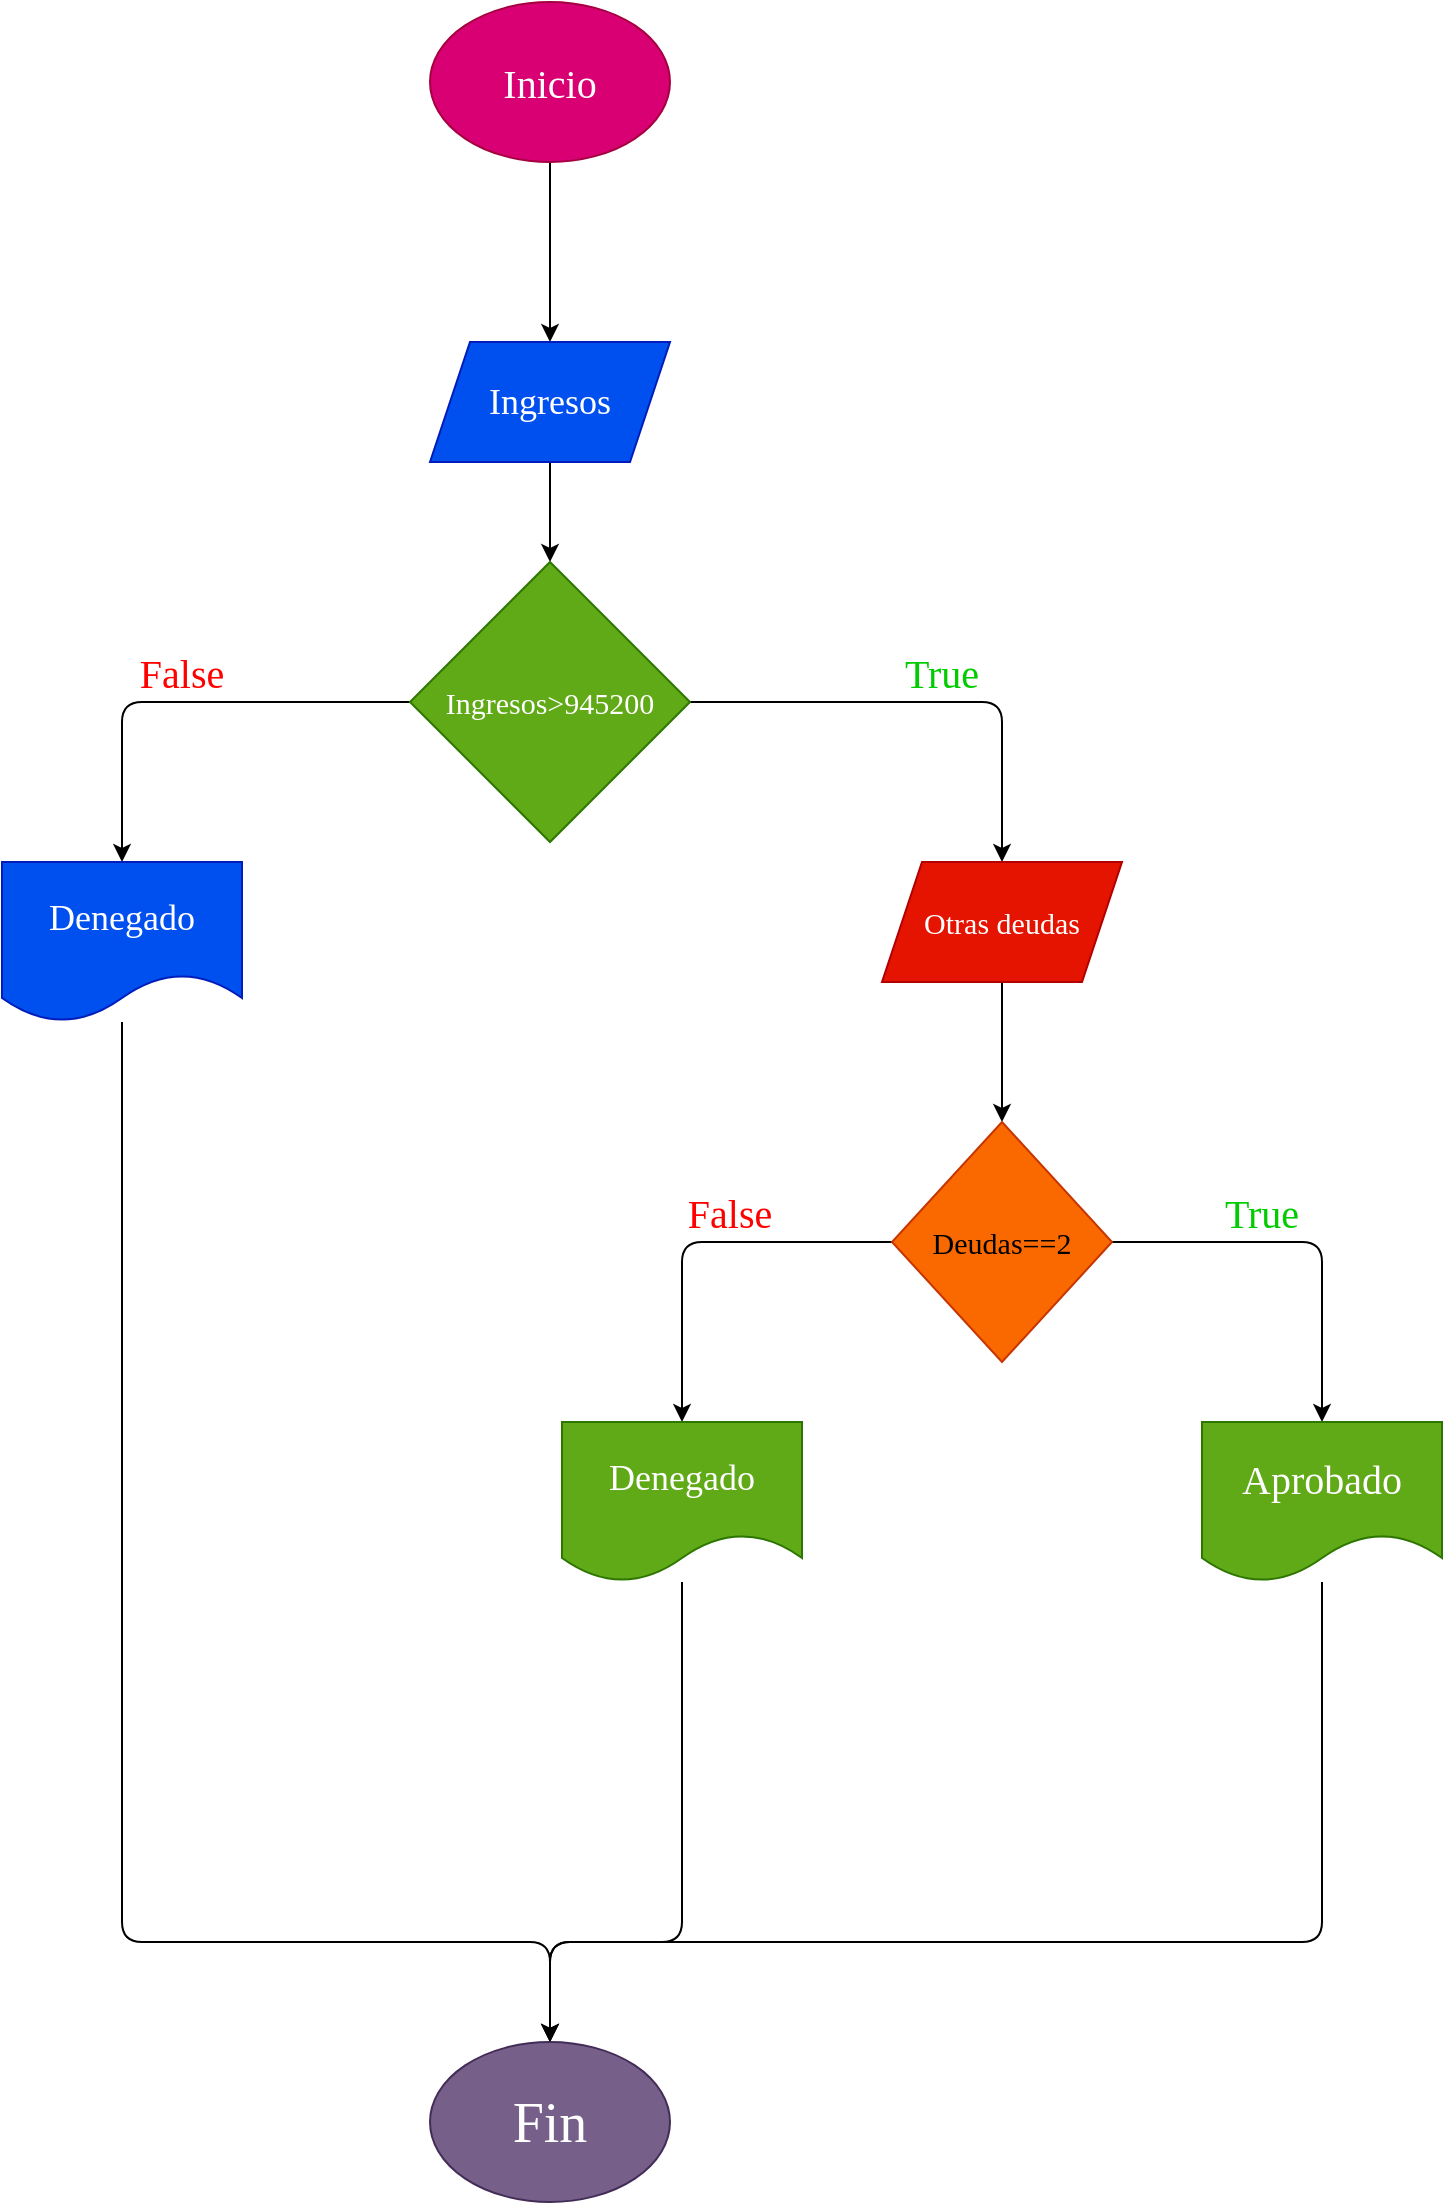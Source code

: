 <mxfile>
    <diagram id="cN3Jd-2PcbY8FcGUmuRr" name="Página-1">
        <mxGraphModel dx="650" dy="383" grid="1" gridSize="10" guides="1" tooltips="1" connect="1" arrows="1" fold="1" page="1" pageScale="1" pageWidth="827" pageHeight="1169" math="0" shadow="0">
            <root>
                <mxCell id="0"/>
                <mxCell id="1" parent="0"/>
                <mxCell id="4" value="" style="edgeStyle=none;html=1;" parent="1" source="2" target="3" edge="1">
                    <mxGeometry relative="1" as="geometry"/>
                </mxCell>
                <mxCell id="2" value="Inicio" style="ellipse;whiteSpace=wrap;html=1;fillColor=#d80073;strokeColor=#A50040;fontColor=#ffffff;fontFamily=Comic Sans MS;fontSize=20;" parent="1" vertex="1">
                    <mxGeometry x="354" y="10" width="120" height="80" as="geometry"/>
                </mxCell>
                <mxCell id="6" value="" style="edgeStyle=none;html=1;" parent="1" source="3" target="5" edge="1">
                    <mxGeometry relative="1" as="geometry"/>
                </mxCell>
                <mxCell id="3" value="Ingresos" style="shape=parallelogram;perimeter=parallelogramPerimeter;whiteSpace=wrap;html=1;fixedSize=1;fillColor=#0050ef;fontColor=#ffffff;strokeColor=#001DBC;fontFamily=Comic Sans MS;fontSize=18;" parent="1" vertex="1">
                    <mxGeometry x="354" y="180" width="120" height="60" as="geometry"/>
                </mxCell>
                <mxCell id="9" value="" style="edgeStyle=none;html=1;" parent="1" source="5" target="8" edge="1">
                    <mxGeometry relative="1" as="geometry">
                        <Array as="points">
                            <mxPoint x="200" y="360"/>
                        </Array>
                    </mxGeometry>
                </mxCell>
                <mxCell id="11" value="" style="edgeStyle=none;html=1;" parent="1" source="5" target="10" edge="1">
                    <mxGeometry relative="1" as="geometry">
                        <Array as="points">
                            <mxPoint x="640" y="360"/>
                        </Array>
                    </mxGeometry>
                </mxCell>
                <mxCell id="5" value="Ingresos&amp;gt;945200" style="rhombus;whiteSpace=wrap;html=1;fillColor=#60a917;fontColor=#ffffff;strokeColor=#2D7600;fontSize=15;fontFamily=Comic Sans MS;" parent="1" vertex="1">
                    <mxGeometry x="344" y="290" width="140" height="140" as="geometry"/>
                </mxCell>
                <mxCell id="23" style="edgeStyle=none;html=1;entryX=0.5;entryY=0;entryDx=0;entryDy=0;fontFamily=Comic Sans MS;fontSize=20;" parent="1" source="8" target="18" edge="1">
                    <mxGeometry relative="1" as="geometry">
                        <Array as="points">
                            <mxPoint x="200" y="980"/>
                            <mxPoint x="414" y="980"/>
                        </Array>
                    </mxGeometry>
                </mxCell>
                <mxCell id="8" value="Denegado" style="shape=document;whiteSpace=wrap;html=1;boundedLbl=1;fillColor=#0050ef;fontColor=#ffffff;strokeColor=#001DBC;fontSize=18;fontFamily=Comic Sans MS;" parent="1" vertex="1">
                    <mxGeometry x="140" y="440" width="120" height="80" as="geometry"/>
                </mxCell>
                <mxCell id="13" value="" style="edgeStyle=none;html=1;" parent="1" source="10" target="12" edge="1">
                    <mxGeometry relative="1" as="geometry"/>
                </mxCell>
                <mxCell id="10" value="Otras deudas" style="shape=parallelogram;perimeter=parallelogramPerimeter;whiteSpace=wrap;html=1;fixedSize=1;fillColor=#e51400;fontColor=#ffffff;strokeColor=#B20000;fontSize=15;fontFamily=Comic Sans MS;" parent="1" vertex="1">
                    <mxGeometry x="580" y="440" width="120" height="60" as="geometry"/>
                </mxCell>
                <mxCell id="15" value="" style="edgeStyle=none;html=1;" parent="1" source="12" target="14" edge="1">
                    <mxGeometry relative="1" as="geometry">
                        <Array as="points">
                            <mxPoint x="480" y="630"/>
                        </Array>
                    </mxGeometry>
                </mxCell>
                <mxCell id="17" value="" style="edgeStyle=none;html=1;" parent="1" source="12" target="16" edge="1">
                    <mxGeometry relative="1" as="geometry">
                        <Array as="points">
                            <mxPoint x="800" y="630"/>
                        </Array>
                    </mxGeometry>
                </mxCell>
                <mxCell id="12" value="Deudas==2" style="rhombus;whiteSpace=wrap;html=1;fillColor=#fa6800;fontColor=#000000;strokeColor=#C73500;fontFamily=Comic Sans MS;fontSize=15;" parent="1" vertex="1">
                    <mxGeometry x="585" y="570" width="110" height="120" as="geometry"/>
                </mxCell>
                <mxCell id="21" style="edgeStyle=none;html=1;fontFamily=Comic Sans MS;fontSize=20;" parent="1" source="14" target="18" edge="1">
                    <mxGeometry relative="1" as="geometry">
                        <Array as="points">
                            <mxPoint x="480" y="980"/>
                            <mxPoint x="414" y="980"/>
                        </Array>
                    </mxGeometry>
                </mxCell>
                <mxCell id="14" value="Denegado" style="shape=document;whiteSpace=wrap;html=1;boundedLbl=1;fillColor=#60a917;fontColor=#ffffff;strokeColor=#2D7600;fontFamily=Comic Sans MS;fontSize=18;" parent="1" vertex="1">
                    <mxGeometry x="420" y="720" width="120" height="80" as="geometry"/>
                </mxCell>
                <mxCell id="22" style="edgeStyle=none;html=1;entryX=0.5;entryY=0;entryDx=0;entryDy=0;fontFamily=Comic Sans MS;fontSize=20;" parent="1" source="16" target="18" edge="1">
                    <mxGeometry relative="1" as="geometry">
                        <Array as="points">
                            <mxPoint x="800" y="980"/>
                            <mxPoint x="414" y="980"/>
                        </Array>
                    </mxGeometry>
                </mxCell>
                <mxCell id="16" value="Aprobado" style="shape=document;whiteSpace=wrap;html=1;boundedLbl=1;fillColor=#60a917;fontColor=#ffffff;strokeColor=#2D7600;fontSize=20;fontFamily=Comic Sans MS;" parent="1" vertex="1">
                    <mxGeometry x="740" y="720" width="120" height="80" as="geometry"/>
                </mxCell>
                <mxCell id="18" value="Fin" style="ellipse;whiteSpace=wrap;html=1;fillColor=#76608a;fontColor=#ffffff;strokeColor=#432D57;fontSize=28;fontFamily=Comic Sans MS;" parent="1" vertex="1">
                    <mxGeometry x="354" y="1030" width="120" height="80" as="geometry"/>
                </mxCell>
                <mxCell id="25" value="False" style="text;html=1;strokeColor=none;fillColor=none;align=center;verticalAlign=middle;whiteSpace=wrap;rounded=0;fontFamily=Comic Sans MS;fontSize=20;fontColor=#FF0000;" parent="1" vertex="1">
                    <mxGeometry x="200" y="330" width="60" height="30" as="geometry"/>
                </mxCell>
                <mxCell id="26" value="False" style="text;html=1;strokeColor=none;fillColor=none;align=center;verticalAlign=middle;whiteSpace=wrap;rounded=0;fontFamily=Comic Sans MS;fontSize=20;fontColor=#FF0000;" parent="1" vertex="1">
                    <mxGeometry x="474" y="600" width="60" height="30" as="geometry"/>
                </mxCell>
                <mxCell id="28" value="True" style="text;html=1;strokeColor=none;fillColor=none;align=center;verticalAlign=middle;whiteSpace=wrap;rounded=0;fontFamily=Comic Sans MS;fontSize=20;fontColor=#00CC00;" parent="1" vertex="1">
                    <mxGeometry x="580" y="330" width="60" height="30" as="geometry"/>
                </mxCell>
                <mxCell id="29" value="True" style="text;html=1;strokeColor=none;fillColor=none;align=center;verticalAlign=middle;whiteSpace=wrap;rounded=0;fontFamily=Comic Sans MS;fontSize=20;fontColor=#00CC00;" parent="1" vertex="1">
                    <mxGeometry x="740" y="600" width="60" height="30" as="geometry"/>
                </mxCell>
            </root>
        </mxGraphModel>
    </diagram>
</mxfile>